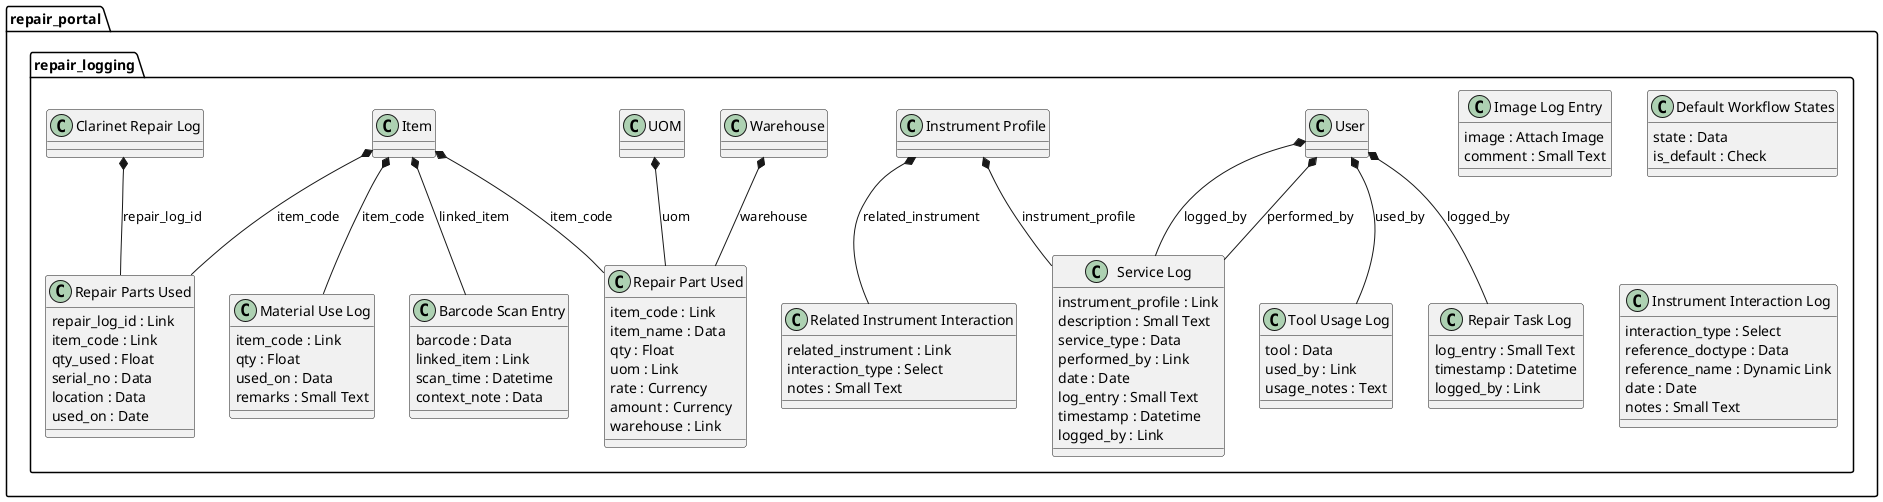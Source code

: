 @startuml
package repair_portal.repair_logging <<Folder>> {
"User" *-- "Repair Task Log": logged_by
  class "Repair Task Log" {
    log_entry : Small Text
    timestamp : Datetime
    logged_by : Link
  }

"Instrument Profile" *-- "Service Log": instrument_profile
"User" *-- "Service Log": performed_by
"User" *-- "Service Log": logged_by
  class "Service Log" {
    instrument_profile : Link
    description : Small Text
    service_type : Data
    performed_by : Link
    date : Date
    log_entry : Small Text
    timestamp : Datetime
    logged_by : Link
  }

"Item" *-- "Material Use Log": item_code
  class "Material Use Log" {
    item_code : Link
    qty : Float
    used_on : Data
    remarks : Small Text
  }

"Item" *-- "Repair Part Used": item_code
"UOM" *-- "Repair Part Used": uom
"Warehouse" *-- "Repair Part Used": warehouse
  class "Repair Part Used" {
    item_code : Link
    item_name : Data
    qty : Float
    uom : Link
    rate : Currency
    amount : Currency
    warehouse : Link
  }

"Instrument Profile" *-- "Related Instrument Interaction": related_instrument
  class "Related Instrument Interaction" {
    related_instrument : Link
    interaction_type : Select
    notes : Small Text
  }

  class "Image Log Entry" {
    image : Attach Image
    comment : Small Text
  }

"User" *-- "Tool Usage Log": used_by
  class "Tool Usage Log" {
    tool : Data
    used_by : Link
    usage_notes : Text
  }

  class "Default Workflow States" {
    state : Data
    is_default : Check
  }

  class "Instrument Interaction Log" {
    interaction_type : Select
    reference_doctype : Data
    reference_name : Dynamic Link
    date : Date
    notes : Small Text
  }

"Item" *-- "Barcode Scan Entry": linked_item
  class "Barcode Scan Entry" {
    barcode : Data
    linked_item : Link
    scan_time : Datetime
    context_note : Data
  }

"Clarinet Repair Log" *-- "Repair Parts Used": repair_log_id
"Item" *-- "Repair Parts Used": item_code
  class "Repair Parts Used" {
    repair_log_id : Link
    item_code : Link
    qty_used : Float
    serial_no : Data
    location : Data
    used_on : Date
  }
}
@enduml